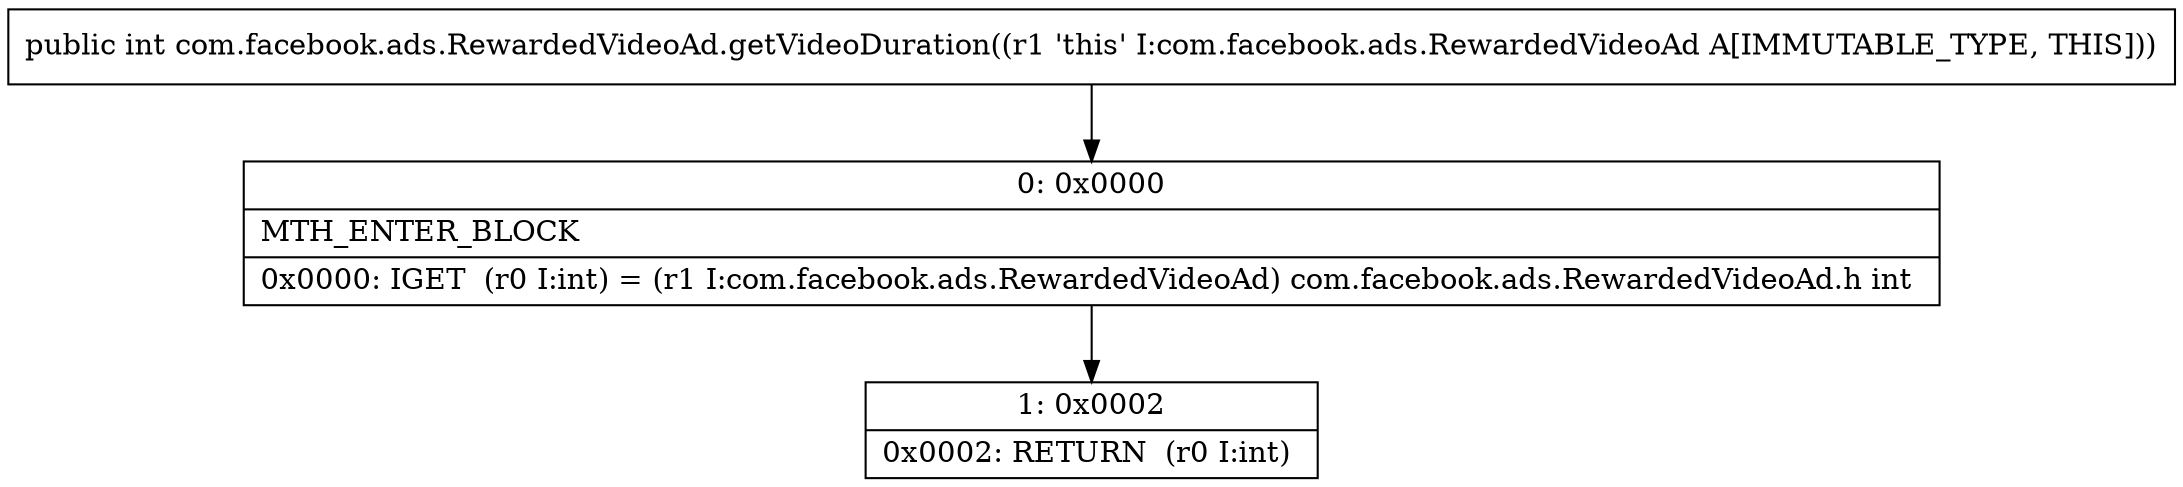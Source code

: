 digraph "CFG forcom.facebook.ads.RewardedVideoAd.getVideoDuration()I" {
Node_0 [shape=record,label="{0\:\ 0x0000|MTH_ENTER_BLOCK\l|0x0000: IGET  (r0 I:int) = (r1 I:com.facebook.ads.RewardedVideoAd) com.facebook.ads.RewardedVideoAd.h int \l}"];
Node_1 [shape=record,label="{1\:\ 0x0002|0x0002: RETURN  (r0 I:int) \l}"];
MethodNode[shape=record,label="{public int com.facebook.ads.RewardedVideoAd.getVideoDuration((r1 'this' I:com.facebook.ads.RewardedVideoAd A[IMMUTABLE_TYPE, THIS])) }"];
MethodNode -> Node_0;
Node_0 -> Node_1;
}

